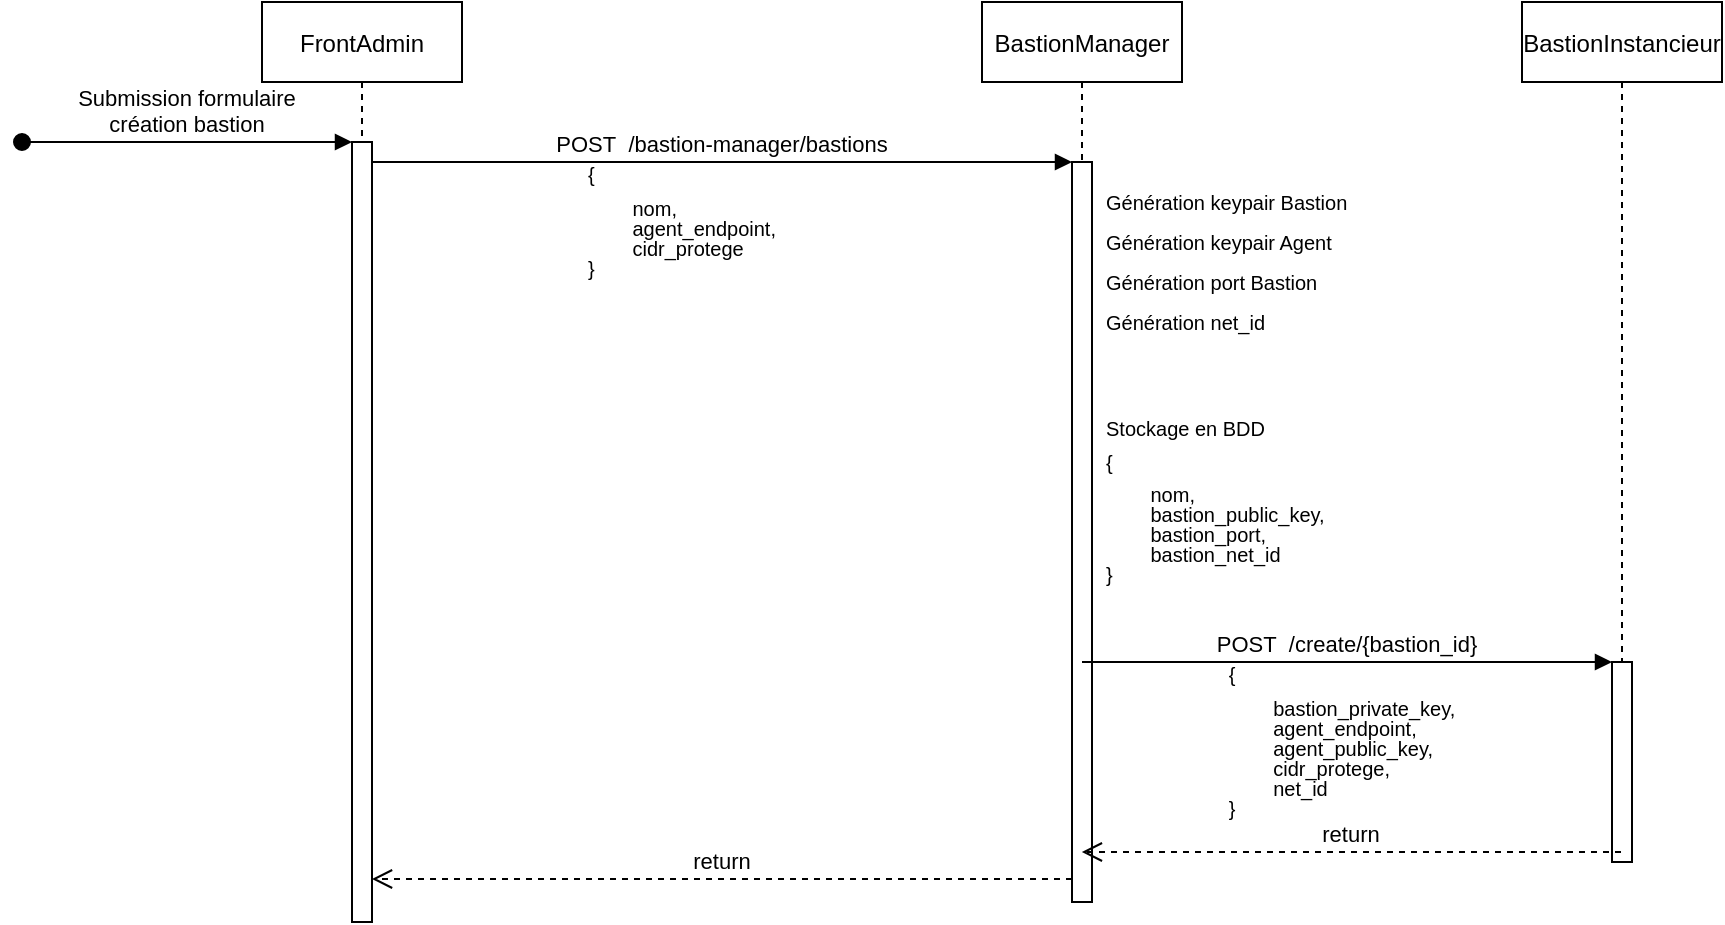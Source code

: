 <mxfile version="20.8.10" type="device"><diagram id="kgpKYQtTHZ0yAKxKKP6v" name="Page-1"><mxGraphModel dx="1839" dy="577" grid="1" gridSize="10" guides="1" tooltips="1" connect="1" arrows="1" fold="1" page="1" pageScale="1" pageWidth="850" pageHeight="1100" math="0" shadow="0"><root><mxCell id="0"/><mxCell id="1" parent="0"/><mxCell id="3nuBFxr9cyL0pnOWT2aG-1" value="FrontAdmin" style="shape=umlLifeline;perimeter=lifelinePerimeter;container=1;collapsible=0;recursiveResize=0;rounded=0;shadow=0;strokeWidth=1;" parent="1" vertex="1"><mxGeometry x="120" y="80" width="100" height="460" as="geometry"/></mxCell><mxCell id="3nuBFxr9cyL0pnOWT2aG-2" value="" style="points=[];perimeter=orthogonalPerimeter;rounded=0;shadow=0;strokeWidth=1;" parent="3nuBFxr9cyL0pnOWT2aG-1" vertex="1"><mxGeometry x="45" y="70" width="10" height="390" as="geometry"/></mxCell><mxCell id="3nuBFxr9cyL0pnOWT2aG-3" value="Submission formulaire&#10;création bastion" style="verticalAlign=bottom;startArrow=oval;endArrow=block;startSize=8;shadow=0;strokeWidth=1;align=center;" parent="3nuBFxr9cyL0pnOWT2aG-1" target="3nuBFxr9cyL0pnOWT2aG-2" edge="1"><mxGeometry relative="1" as="geometry"><mxPoint x="-120" y="70" as="sourcePoint"/></mxGeometry></mxCell><mxCell id="3nuBFxr9cyL0pnOWT2aG-5" value="BastionManager" style="shape=umlLifeline;perimeter=lifelinePerimeter;container=1;collapsible=0;recursiveResize=0;rounded=0;shadow=0;strokeWidth=1;" parent="1" vertex="1"><mxGeometry x="480" y="80" width="100" height="450" as="geometry"/></mxCell><mxCell id="3nuBFxr9cyL0pnOWT2aG-6" value="" style="points=[];perimeter=orthogonalPerimeter;rounded=0;shadow=0;strokeWidth=1;" parent="3nuBFxr9cyL0pnOWT2aG-5" vertex="1"><mxGeometry x="45" y="80" width="10" height="370" as="geometry"/></mxCell><mxCell id="3nuBFxr9cyL0pnOWT2aG-7" value="return" style="verticalAlign=bottom;endArrow=open;dashed=1;endSize=8;exitX=0;exitY=0.95;shadow=0;strokeWidth=1;" parent="1" edge="1"><mxGeometry relative="1" as="geometry"><mxPoint x="175" y="518.5" as="targetPoint"/><mxPoint x="525.0" y="518.5" as="sourcePoint"/></mxGeometry></mxCell><mxCell id="3nuBFxr9cyL0pnOWT2aG-8" value="POST  /bastion-manager/bastions" style="verticalAlign=bottom;endArrow=block;entryX=0;entryY=0;shadow=0;strokeWidth=1;" parent="1" source="3nuBFxr9cyL0pnOWT2aG-2" target="3nuBFxr9cyL0pnOWT2aG-6" edge="1"><mxGeometry relative="1" as="geometry"><mxPoint x="275" y="160" as="sourcePoint"/></mxGeometry></mxCell><mxCell id="8IU1LlrQwgbSHvzT4Nnj-2" value="&lt;p style=&quot;line-height: 100%;&quot;&gt;&lt;/p&gt;&lt;h1 style=&quot;border-color: var(--border-color); text-align: left; line-height: 100%; font-size: 10px;&quot;&gt;&lt;span style=&quot;font-weight: normal;&quot;&gt;&lt;font style=&quot;font-size: 10px;&quot;&gt;{&lt;br style=&quot;border-color: var(--border-color);&quot;&gt;&lt;/font&gt;&lt;/span&gt;&lt;/h1&gt;&lt;div style=&quot;border-color: var(--border-color); text-align: left; line-height: 100%; font-size: 10px;&quot;&gt;&lt;span style=&quot;border-color: var(--border-color); background-color: initial;&quot;&gt;&lt;font style=&quot;font-size: 10px;&quot;&gt;&lt;span style=&quot;border-color: var(--border-color);&quot;&gt;&#9;&lt;/span&gt;&lt;span style=&quot;white-space: pre;&quot;&gt;&#9;&lt;/span&gt;nom,&lt;br style=&quot;border-color: var(--border-color);&quot;&gt;&lt;/font&gt;&lt;/span&gt;&lt;/div&gt;&lt;div style=&quot;border-color: var(--border-color); text-align: left; line-height: 100%; font-size: 10px;&quot;&gt;&lt;span style=&quot;border-color: var(--border-color); background-color: initial;&quot;&gt;&lt;font style=&quot;font-size: 10px;&quot;&gt;&lt;span style=&quot;border-color: var(--border-color);&quot;&gt;&#9;&lt;/span&gt;&lt;span style=&quot;white-space: pre;&quot;&gt;&#9;&lt;/span&gt;agent_endpoint,&lt;br style=&quot;border-color: var(--border-color);&quot;&gt;&lt;/font&gt;&lt;/span&gt;&lt;/div&gt;&lt;div style=&quot;border-color: var(--border-color); text-align: left; line-height: 100%; font-size: 10px;&quot;&gt;&lt;span style=&quot;border-color: var(--border-color); background-color: initial;&quot;&gt;&lt;font style=&quot;font-size: 10px;&quot;&gt;&lt;span style=&quot;border-color: var(--border-color);&quot;&gt;&#9;&lt;/span&gt;&lt;span style=&quot;white-space: pre;&quot;&gt;&#9;&lt;/span&gt;cidr_protege&lt;br style=&quot;border-color: var(--border-color);&quot;&gt;&lt;/font&gt;&lt;/span&gt;&lt;/div&gt;&lt;div style=&quot;border-color: var(--border-color); text-align: left; line-height: 100%; font-size: 10px;&quot;&gt;&lt;span style=&quot;border-color: var(--border-color); background-color: initial;&quot;&gt;&lt;font style=&quot;font-size: 10px;&quot;&gt;}&lt;/font&gt;&lt;/span&gt;&lt;/div&gt;&lt;p&gt;&lt;/p&gt;" style="text;html=1;strokeColor=none;fillColor=none;align=center;verticalAlign=middle;whiteSpace=wrap;rounded=0;" vertex="1" parent="1"><mxGeometry x="270" y="160" width="120" height="60" as="geometry"/></mxCell><mxCell id="8IU1LlrQwgbSHvzT4Nnj-4" value="Génération keypair Bastion" style="text;html=1;strokeColor=none;fillColor=none;align=left;verticalAlign=middle;whiteSpace=wrap;rounded=0;fontSize=10;" vertex="1" parent="1"><mxGeometry x="540" y="170" width="130" height="20" as="geometry"/></mxCell><mxCell id="8IU1LlrQwgbSHvzT4Nnj-5" value="Génération keypair Agent" style="text;html=1;strokeColor=none;fillColor=none;align=left;verticalAlign=middle;whiteSpace=wrap;rounded=0;fontSize=10;" vertex="1" parent="1"><mxGeometry x="540" y="190" width="130" height="20" as="geometry"/></mxCell><mxCell id="8IU1LlrQwgbSHvzT4Nnj-6" value="Génération port Bastion" style="text;html=1;strokeColor=none;fillColor=none;align=left;verticalAlign=middle;whiteSpace=wrap;rounded=0;fontSize=10;" vertex="1" parent="1"><mxGeometry x="540" y="210" width="130" height="20" as="geometry"/></mxCell><mxCell id="8IU1LlrQwgbSHvzT4Nnj-7" value="Génération net_id" style="text;html=1;strokeColor=none;fillColor=none;align=left;verticalAlign=middle;whiteSpace=wrap;rounded=0;fontSize=10;" vertex="1" parent="1"><mxGeometry x="540" y="230" width="130" height="20" as="geometry"/></mxCell><mxCell id="8IU1LlrQwgbSHvzT4Nnj-8" value="&lt;p style=&quot;line-height: 100%;&quot;&gt;&lt;/p&gt;&lt;h1 style=&quot;border-color: var(--border-color); line-height: 100%; font-size: 10px;&quot;&gt;&lt;span style=&quot;font-weight: normal;&quot;&gt;&lt;font style=&quot;font-size: 10px;&quot;&gt;Stockage en BDD&lt;/font&gt;&lt;/span&gt;&lt;/h1&gt;&lt;h1 style=&quot;border-color: var(--border-color); line-height: 100%; font-size: 10px;&quot;&gt;&lt;span style=&quot;font-weight: normal;&quot;&gt;&lt;font style=&quot;font-size: 10px;&quot;&gt;{&lt;br style=&quot;border-color: var(--border-color);&quot;&gt;&lt;/font&gt;&lt;/span&gt;&lt;/h1&gt;&lt;div style=&quot;border-color: var(--border-color); line-height: 100%; font-size: 10px;&quot;&gt;&lt;span style=&quot;border-color: var(--border-color); background-color: initial;&quot;&gt;&lt;font style=&quot;font-size: 10px;&quot;&gt;&lt;span style=&quot;border-color: var(--border-color);&quot;&gt;&#9;&lt;/span&gt;&lt;span style=&quot;white-space: pre;&quot;&gt;&#9;&lt;/span&gt;nom,&lt;br style=&quot;border-color: var(--border-color);&quot;&gt;&lt;/font&gt;&lt;/span&gt;&lt;/div&gt;&lt;div style=&quot;border-color: var(--border-color); line-height: 100%; font-size: 10px;&quot;&gt;&lt;span style=&quot;border-color: var(--border-color); background-color: initial;&quot;&gt;&lt;font style=&quot;font-size: 10px;&quot;&gt;&lt;span style=&quot;border-color: var(--border-color);&quot;&gt;&#9;&lt;/span&gt;&lt;span style=&quot;white-space: pre;&quot;&gt;&#9;&lt;/span&gt;bastion_public_key,&lt;br style=&quot;border-color: var(--border-color);&quot;&gt;&lt;/font&gt;&lt;/span&gt;&lt;/div&gt;&lt;div style=&quot;border-color: var(--border-color); line-height: 100%; font-size: 10px;&quot;&gt;&lt;span style=&quot;border-color: var(--border-color); background-color: initial;&quot;&gt;&lt;font style=&quot;font-size: 10px;&quot;&gt;&lt;span style=&quot;border-color: var(--border-color);&quot;&gt;&#9;&lt;/span&gt;&lt;span style=&quot;white-space: pre;&quot;&gt;&#9;&lt;/span&gt;bastion_port,&lt;br style=&quot;border-color: var(--border-color);&quot;&gt;&lt;/font&gt;&lt;/span&gt;&lt;/div&gt;&lt;div style=&quot;border-color: var(--border-color); line-height: 100%; font-size: 10px;&quot;&gt;&lt;span style=&quot;border-color: var(--border-color); background-color: initial;&quot;&gt;&lt;font style=&quot;font-size: 10px;&quot;&gt;&lt;span style=&quot;white-space: pre;&quot;&gt;&#9;&lt;/span&gt;bastion_net_id&lt;br&gt;&lt;/font&gt;&lt;/span&gt;&lt;/div&gt;&lt;div style=&quot;border-color: var(--border-color); line-height: 100%; font-size: 10px;&quot;&gt;&lt;span style=&quot;border-color: var(--border-color); background-color: initial;&quot;&gt;&lt;font style=&quot;font-size: 10px;&quot;&gt;}&lt;/font&gt;&lt;/span&gt;&lt;/div&gt;&lt;p&gt;&lt;/p&gt;" style="text;html=1;strokeColor=none;fillColor=none;align=left;verticalAlign=top;whiteSpace=wrap;rounded=0;labelPosition=center;verticalLabelPosition=middle;" vertex="1" parent="1"><mxGeometry x="540" y="270" width="120" height="120" as="geometry"/></mxCell><mxCell id="8IU1LlrQwgbSHvzT4Nnj-9" value="BastionInstancieur" style="shape=umlLifeline;perimeter=lifelinePerimeter;container=1;collapsible=0;recursiveResize=0;rounded=0;shadow=0;strokeWidth=1;" vertex="1" parent="1"><mxGeometry x="750" y="80" width="100" height="430" as="geometry"/></mxCell><mxCell id="8IU1LlrQwgbSHvzT4Nnj-10" value="" style="points=[];perimeter=orthogonalPerimeter;rounded=0;shadow=0;strokeWidth=1;" vertex="1" parent="8IU1LlrQwgbSHvzT4Nnj-9"><mxGeometry x="45" y="330" width="10" height="100" as="geometry"/></mxCell><mxCell id="8IU1LlrQwgbSHvzT4Nnj-11" value="POST  /create/{bastion_id}" style="verticalAlign=bottom;endArrow=block;shadow=0;strokeWidth=1;" edge="1" parent="1" source="3nuBFxr9cyL0pnOWT2aG-5" target="8IU1LlrQwgbSHvzT4Nnj-10"><mxGeometry relative="1" as="geometry"><mxPoint x="550" y="430.0" as="sourcePoint"/><mxPoint x="900" y="430.0" as="targetPoint"/></mxGeometry></mxCell><mxCell id="8IU1LlrQwgbSHvzT4Nnj-12" value="&lt;p style=&quot;line-height: 100%;&quot;&gt;&lt;/p&gt;&lt;h1 style=&quot;border-color: var(--border-color); text-align: left; line-height: 100%; font-size: 10px;&quot;&gt;&lt;span style=&quot;font-weight: normal;&quot;&gt;&lt;font style=&quot;font-size: 10px;&quot;&gt;{&lt;br style=&quot;border-color: var(--border-color);&quot;&gt;&lt;/font&gt;&lt;/span&gt;&lt;/h1&gt;&lt;div style=&quot;border-color: var(--border-color); text-align: left; line-height: 100%; font-size: 10px;&quot;&gt;&lt;span style=&quot;border-color: var(--border-color); background-color: initial;&quot;&gt;&lt;font style=&quot;font-size: 10px;&quot;&gt;&lt;span style=&quot;border-color: var(--border-color);&quot;&gt;&#9;&lt;/span&gt;&lt;span style=&quot;white-space: pre;&quot;&gt;&#9;&lt;/span&gt;bastion_private_key,&lt;br style=&quot;border-color: var(--border-color);&quot;&gt;&lt;/font&gt;&lt;/span&gt;&lt;/div&gt;&lt;div style=&quot;border-color: var(--border-color); text-align: left; line-height: 100%; font-size: 10px;&quot;&gt;&lt;span style=&quot;border-color: var(--border-color); background-color: initial;&quot;&gt;&lt;font style=&quot;font-size: 10px;&quot;&gt;&lt;span style=&quot;border-color: var(--border-color);&quot;&gt;&#9;&lt;/span&gt;&lt;span style=&quot;white-space: pre;&quot;&gt;&#9;&lt;/span&gt;agent_endpoint,&lt;br style=&quot;border-color: var(--border-color);&quot;&gt;&lt;/font&gt;&lt;/span&gt;&lt;/div&gt;&lt;div style=&quot;border-color: var(--border-color); text-align: left; line-height: 100%; font-size: 10px;&quot;&gt;&lt;span style=&quot;border-color: var(--border-color); background-color: initial;&quot;&gt;&lt;font style=&quot;font-size: 10px;&quot;&gt;&lt;span style=&quot;white-space: pre;&quot;&gt;&#9;&lt;/span&gt;agent_public_key,&lt;br&gt;&lt;/font&gt;&lt;/span&gt;&lt;/div&gt;&lt;div style=&quot;border-color: var(--border-color); text-align: left; line-height: 100%; font-size: 10px;&quot;&gt;&lt;span style=&quot;border-color: var(--border-color); background-color: initial;&quot;&gt;&lt;font style=&quot;font-size: 10px;&quot;&gt;&lt;span style=&quot;border-color: var(--border-color);&quot;&gt;&#9;&lt;/span&gt;&lt;span style=&quot;white-space: pre;&quot;&gt;&#9;&lt;/span&gt;cidr_protege,&lt;br style=&quot;border-color: var(--border-color);&quot;&gt;&lt;/font&gt;&lt;/span&gt;&lt;/div&gt;&lt;div style=&quot;border-color: var(--border-color); text-align: left; line-height: 100%; font-size: 10px;&quot;&gt;&lt;span style=&quot;border-color: var(--border-color); background-color: initial;&quot;&gt;&lt;font style=&quot;font-size: 10px;&quot;&gt;&lt;span style=&quot;white-space: pre;&quot;&gt;&#9;&lt;/span&gt;net_id&lt;br&gt;&lt;/font&gt;&lt;/span&gt;&lt;/div&gt;&lt;div style=&quot;border-color: var(--border-color); text-align: left; line-height: 100%; font-size: 10px;&quot;&gt;&lt;span style=&quot;border-color: var(--border-color); background-color: initial;&quot;&gt;&lt;font style=&quot;font-size: 10px;&quot;&gt;}&lt;/font&gt;&lt;/span&gt;&lt;/div&gt;&lt;p&gt;&lt;/p&gt;" style="text;html=1;strokeColor=none;fillColor=none;align=center;verticalAlign=middle;whiteSpace=wrap;rounded=0;" vertex="1" parent="1"><mxGeometry x="600" y="420" width="120" height="60" as="geometry"/></mxCell><mxCell id="8IU1LlrQwgbSHvzT4Nnj-13" value="return" style="verticalAlign=bottom;endArrow=open;dashed=1;endSize=8;shadow=0;strokeWidth=1;" edge="1" parent="1"><mxGeometry relative="1" as="geometry"><mxPoint x="529.929" y="505" as="targetPoint"/><mxPoint x="799.5" y="505" as="sourcePoint"/><Array as="points"><mxPoint x="690" y="505"/></Array></mxGeometry></mxCell></root></mxGraphModel></diagram></mxfile>